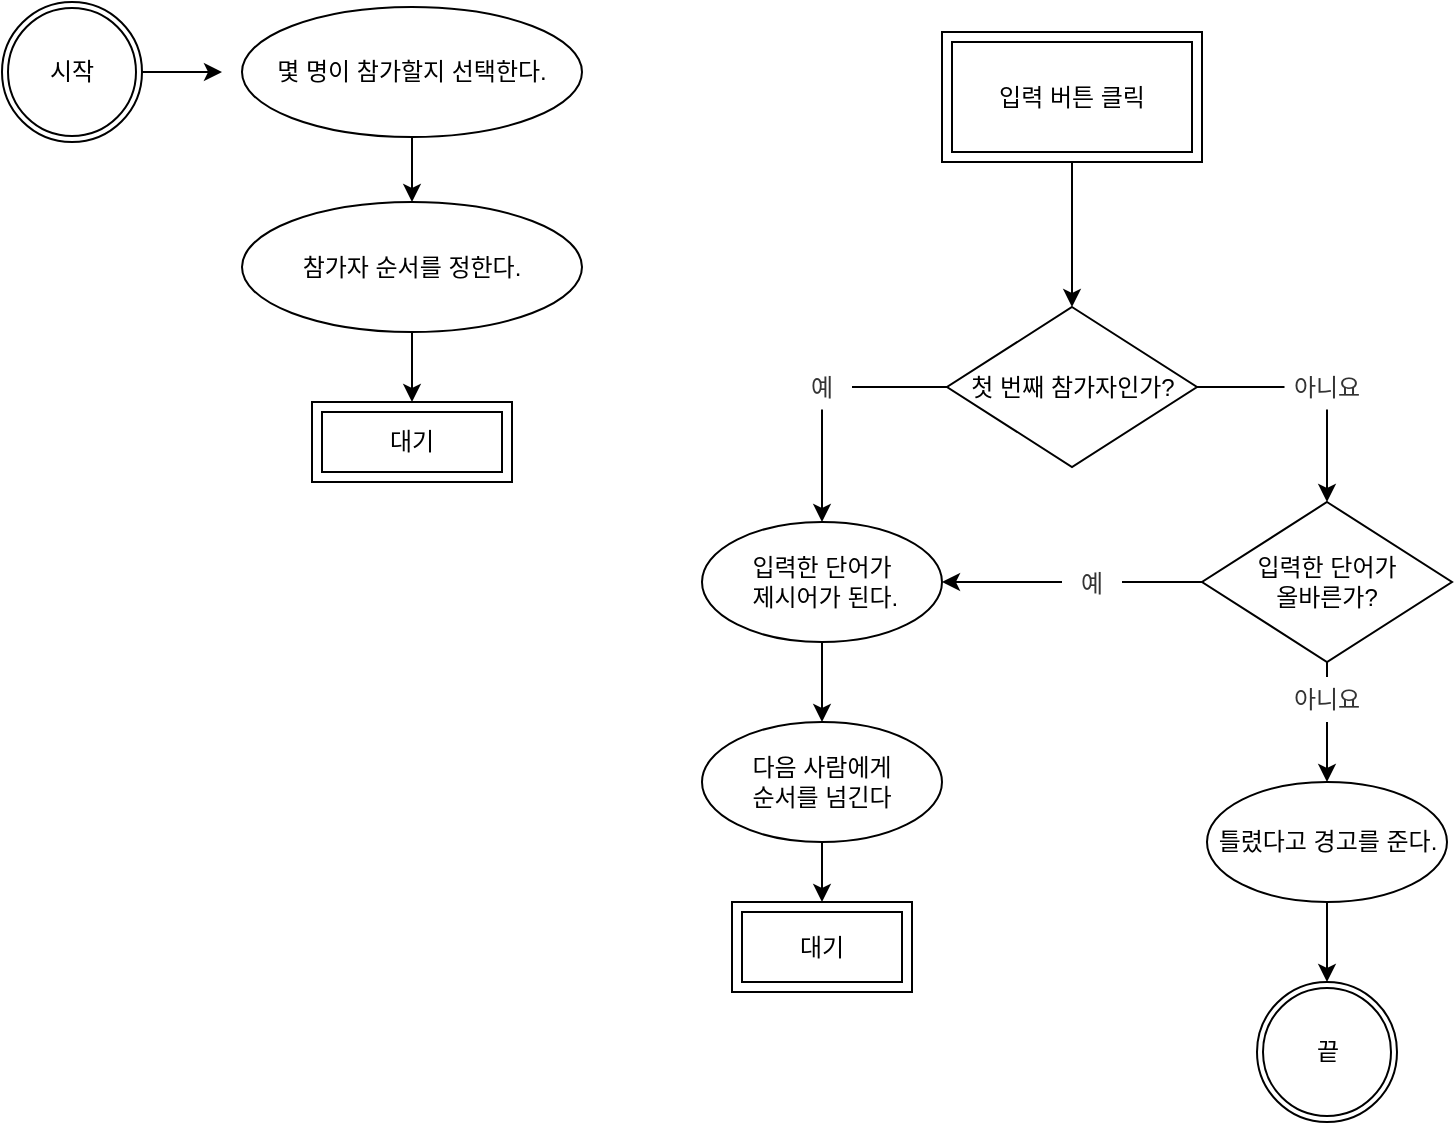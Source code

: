 <mxfile version="20.3.7" type="github">
  <diagram id="BKgCN4qbo_8PVQv8CQGY" name="페이지-1">
    <mxGraphModel dx="899" dy="767" grid="1" gridSize="10" guides="1" tooltips="1" connect="1" arrows="1" fold="1" page="1" pageScale="1" pageWidth="827" pageHeight="1169" math="0" shadow="0">
      <root>
        <mxCell id="0" />
        <mxCell id="1" parent="0" />
        <mxCell id="66dJpSZi2h7cAA9dzKoU-3" style="edgeStyle=orthogonalEdgeStyle;rounded=0;orthogonalLoop=1;jettySize=auto;html=1;exitX=1;exitY=0.5;exitDx=0;exitDy=0;" edge="1" parent="1" source="66dJpSZi2h7cAA9dzKoU-1">
          <mxGeometry relative="1" as="geometry">
            <mxPoint x="160" y="85" as="targetPoint" />
          </mxGeometry>
        </mxCell>
        <mxCell id="66dJpSZi2h7cAA9dzKoU-1" value="시작" style="ellipse;shape=doubleEllipse;margin=3;whiteSpace=wrap;html=1;align=center;" vertex="1" parent="1">
          <mxGeometry x="50" y="50" width="70" height="70" as="geometry" />
        </mxCell>
        <mxCell id="66dJpSZi2h7cAA9dzKoU-9" value="" style="edgeStyle=orthogonalEdgeStyle;rounded=0;orthogonalLoop=1;jettySize=auto;html=1;" edge="1" parent="1" source="66dJpSZi2h7cAA9dzKoU-7" target="66dJpSZi2h7cAA9dzKoU-8">
          <mxGeometry relative="1" as="geometry" />
        </mxCell>
        <mxCell id="66dJpSZi2h7cAA9dzKoU-7" value="몇 명이 참가할지 선택한다." style="ellipse;whiteSpace=wrap;html=1;" vertex="1" parent="1">
          <mxGeometry x="170" y="52.5" width="170" height="65" as="geometry" />
        </mxCell>
        <mxCell id="66dJpSZi2h7cAA9dzKoU-11" value="" style="edgeStyle=orthogonalEdgeStyle;rounded=0;orthogonalLoop=1;jettySize=auto;html=1;entryX=0.5;entryY=0;entryDx=0;entryDy=0;" edge="1" parent="1" source="66dJpSZi2h7cAA9dzKoU-8" target="66dJpSZi2h7cAA9dzKoU-12">
          <mxGeometry relative="1" as="geometry" />
        </mxCell>
        <mxCell id="66dJpSZi2h7cAA9dzKoU-8" value="참가자 순서를 정한다." style="ellipse;whiteSpace=wrap;html=1;" vertex="1" parent="1">
          <mxGeometry x="170" y="150" width="170" height="65" as="geometry" />
        </mxCell>
        <mxCell id="66dJpSZi2h7cAA9dzKoU-12" value="대기" style="shape=ext;margin=3;double=1;whiteSpace=wrap;html=1;align=center;" vertex="1" parent="1">
          <mxGeometry x="205" y="250" width="100" height="40" as="geometry" />
        </mxCell>
        <mxCell id="66dJpSZi2h7cAA9dzKoU-15" value="" style="edgeStyle=orthogonalEdgeStyle;rounded=0;orthogonalLoop=1;jettySize=auto;html=1;" edge="1" parent="1" source="66dJpSZi2h7cAA9dzKoU-13" target="66dJpSZi2h7cAA9dzKoU-14">
          <mxGeometry relative="1" as="geometry" />
        </mxCell>
        <mxCell id="66dJpSZi2h7cAA9dzKoU-13" value="입력 버튼 클릭" style="shape=ext;margin=3;double=1;whiteSpace=wrap;html=1;align=center;" vertex="1" parent="1">
          <mxGeometry x="520" y="65" width="130" height="65" as="geometry" />
        </mxCell>
        <mxCell id="66dJpSZi2h7cAA9dzKoU-19" value="" style="edgeStyle=orthogonalEdgeStyle;rounded=0;orthogonalLoop=1;jettySize=auto;html=1;" edge="1" parent="1" source="66dJpSZi2h7cAA9dzKoU-14" target="66dJpSZi2h7cAA9dzKoU-18">
          <mxGeometry relative="1" as="geometry" />
        </mxCell>
        <mxCell id="66dJpSZi2h7cAA9dzKoU-28" value="" style="edgeStyle=orthogonalEdgeStyle;rounded=0;orthogonalLoop=1;jettySize=auto;html=1;" edge="1" parent="1" source="66dJpSZi2h7cAA9dzKoU-14" target="66dJpSZi2h7cAA9dzKoU-27">
          <mxGeometry relative="1" as="geometry" />
        </mxCell>
        <mxCell id="66dJpSZi2h7cAA9dzKoU-14" value="첫 번째 참가자인가?" style="rhombus;whiteSpace=wrap;html=1;" vertex="1" parent="1">
          <mxGeometry x="522.5" y="202.5" width="125" height="80" as="geometry" />
        </mxCell>
        <mxCell id="66dJpSZi2h7cAA9dzKoU-21" value="" style="edgeStyle=orthogonalEdgeStyle;rounded=0;orthogonalLoop=1;jettySize=auto;html=1;" edge="1" parent="1" source="66dJpSZi2h7cAA9dzKoU-18" target="66dJpSZi2h7cAA9dzKoU-20">
          <mxGeometry relative="1" as="geometry" />
        </mxCell>
        <mxCell id="66dJpSZi2h7cAA9dzKoU-18" value="입력한 단어가&lt;br&gt;&amp;nbsp;제시어가 된다." style="ellipse;whiteSpace=wrap;html=1;" vertex="1" parent="1">
          <mxGeometry x="400" y="310" width="120" height="60" as="geometry" />
        </mxCell>
        <mxCell id="66dJpSZi2h7cAA9dzKoU-24" value="" style="edgeStyle=orthogonalEdgeStyle;rounded=0;orthogonalLoop=1;jettySize=auto;html=1;" edge="1" parent="1" source="66dJpSZi2h7cAA9dzKoU-20" target="66dJpSZi2h7cAA9dzKoU-22">
          <mxGeometry relative="1" as="geometry" />
        </mxCell>
        <mxCell id="66dJpSZi2h7cAA9dzKoU-20" value="다음 사람에게 &lt;br&gt;순서를 넘긴다" style="ellipse;whiteSpace=wrap;html=1;" vertex="1" parent="1">
          <mxGeometry x="400" y="410" width="120" height="60" as="geometry" />
        </mxCell>
        <mxCell id="66dJpSZi2h7cAA9dzKoU-22" value="대기" style="shape=ext;margin=3;double=1;whiteSpace=wrap;html=1;align=center;" vertex="1" parent="1">
          <mxGeometry x="415" y="500" width="90" height="45" as="geometry" />
        </mxCell>
        <mxCell id="66dJpSZi2h7cAA9dzKoU-25" value="예" style="text;html=1;strokeColor=none;fillColor=default;align=center;verticalAlign=middle;whiteSpace=wrap;rounded=0;fontColor=#333333;" vertex="1" parent="1">
          <mxGeometry x="445" y="231.25" width="30" height="22.5" as="geometry" />
        </mxCell>
        <mxCell id="66dJpSZi2h7cAA9dzKoU-29" style="edgeStyle=orthogonalEdgeStyle;rounded=0;orthogonalLoop=1;jettySize=auto;html=1;exitX=0;exitY=0.5;exitDx=0;exitDy=0;entryX=1;entryY=0.5;entryDx=0;entryDy=0;" edge="1" parent="1" source="66dJpSZi2h7cAA9dzKoU-27" target="66dJpSZi2h7cAA9dzKoU-18">
          <mxGeometry relative="1" as="geometry" />
        </mxCell>
        <mxCell id="66dJpSZi2h7cAA9dzKoU-32" value="" style="edgeStyle=orthogonalEdgeStyle;rounded=0;orthogonalLoop=1;jettySize=auto;html=1;" edge="1" parent="1" source="66dJpSZi2h7cAA9dzKoU-27" target="66dJpSZi2h7cAA9dzKoU-31">
          <mxGeometry relative="1" as="geometry" />
        </mxCell>
        <mxCell id="66dJpSZi2h7cAA9dzKoU-27" value="입력한 단어가 &lt;br&gt;올바른가?" style="rhombus;whiteSpace=wrap;html=1;" vertex="1" parent="1">
          <mxGeometry x="650" y="300" width="125" height="80" as="geometry" />
        </mxCell>
        <mxCell id="66dJpSZi2h7cAA9dzKoU-30" value="예" style="text;html=1;strokeColor=none;fillColor=default;align=center;verticalAlign=middle;whiteSpace=wrap;rounded=0;fontColor=#333333;" vertex="1" parent="1">
          <mxGeometry x="580" y="330" width="30" height="22.5" as="geometry" />
        </mxCell>
        <mxCell id="66dJpSZi2h7cAA9dzKoU-36" style="edgeStyle=orthogonalEdgeStyle;rounded=0;orthogonalLoop=1;jettySize=auto;html=1;exitX=0.5;exitY=1;exitDx=0;exitDy=0;entryX=0.5;entryY=0;entryDx=0;entryDy=0;" edge="1" parent="1" source="66dJpSZi2h7cAA9dzKoU-31" target="66dJpSZi2h7cAA9dzKoU-35">
          <mxGeometry relative="1" as="geometry" />
        </mxCell>
        <mxCell id="66dJpSZi2h7cAA9dzKoU-31" value="틀렸다고 경고를 준다." style="ellipse;whiteSpace=wrap;html=1;" vertex="1" parent="1">
          <mxGeometry x="652.5" y="440" width="120" height="60" as="geometry" />
        </mxCell>
        <mxCell id="66dJpSZi2h7cAA9dzKoU-33" value="아니요" style="text;html=1;strokeColor=none;fillColor=default;align=center;verticalAlign=middle;whiteSpace=wrap;rounded=0;fontColor=#333333;" vertex="1" parent="1">
          <mxGeometry x="691.25" y="231.25" width="42.5" height="22.5" as="geometry" />
        </mxCell>
        <mxCell id="66dJpSZi2h7cAA9dzKoU-34" value="아니요" style="text;html=1;strokeColor=none;fillColor=default;align=center;verticalAlign=middle;whiteSpace=wrap;rounded=0;fontColor=#333333;" vertex="1" parent="1">
          <mxGeometry x="691.25" y="387.5" width="42.5" height="22.5" as="geometry" />
        </mxCell>
        <mxCell id="66dJpSZi2h7cAA9dzKoU-35" value="끝" style="ellipse;shape=doubleEllipse;margin=3;whiteSpace=wrap;html=1;align=center;" vertex="1" parent="1">
          <mxGeometry x="677.5" y="540" width="70" height="70" as="geometry" />
        </mxCell>
      </root>
    </mxGraphModel>
  </diagram>
</mxfile>

